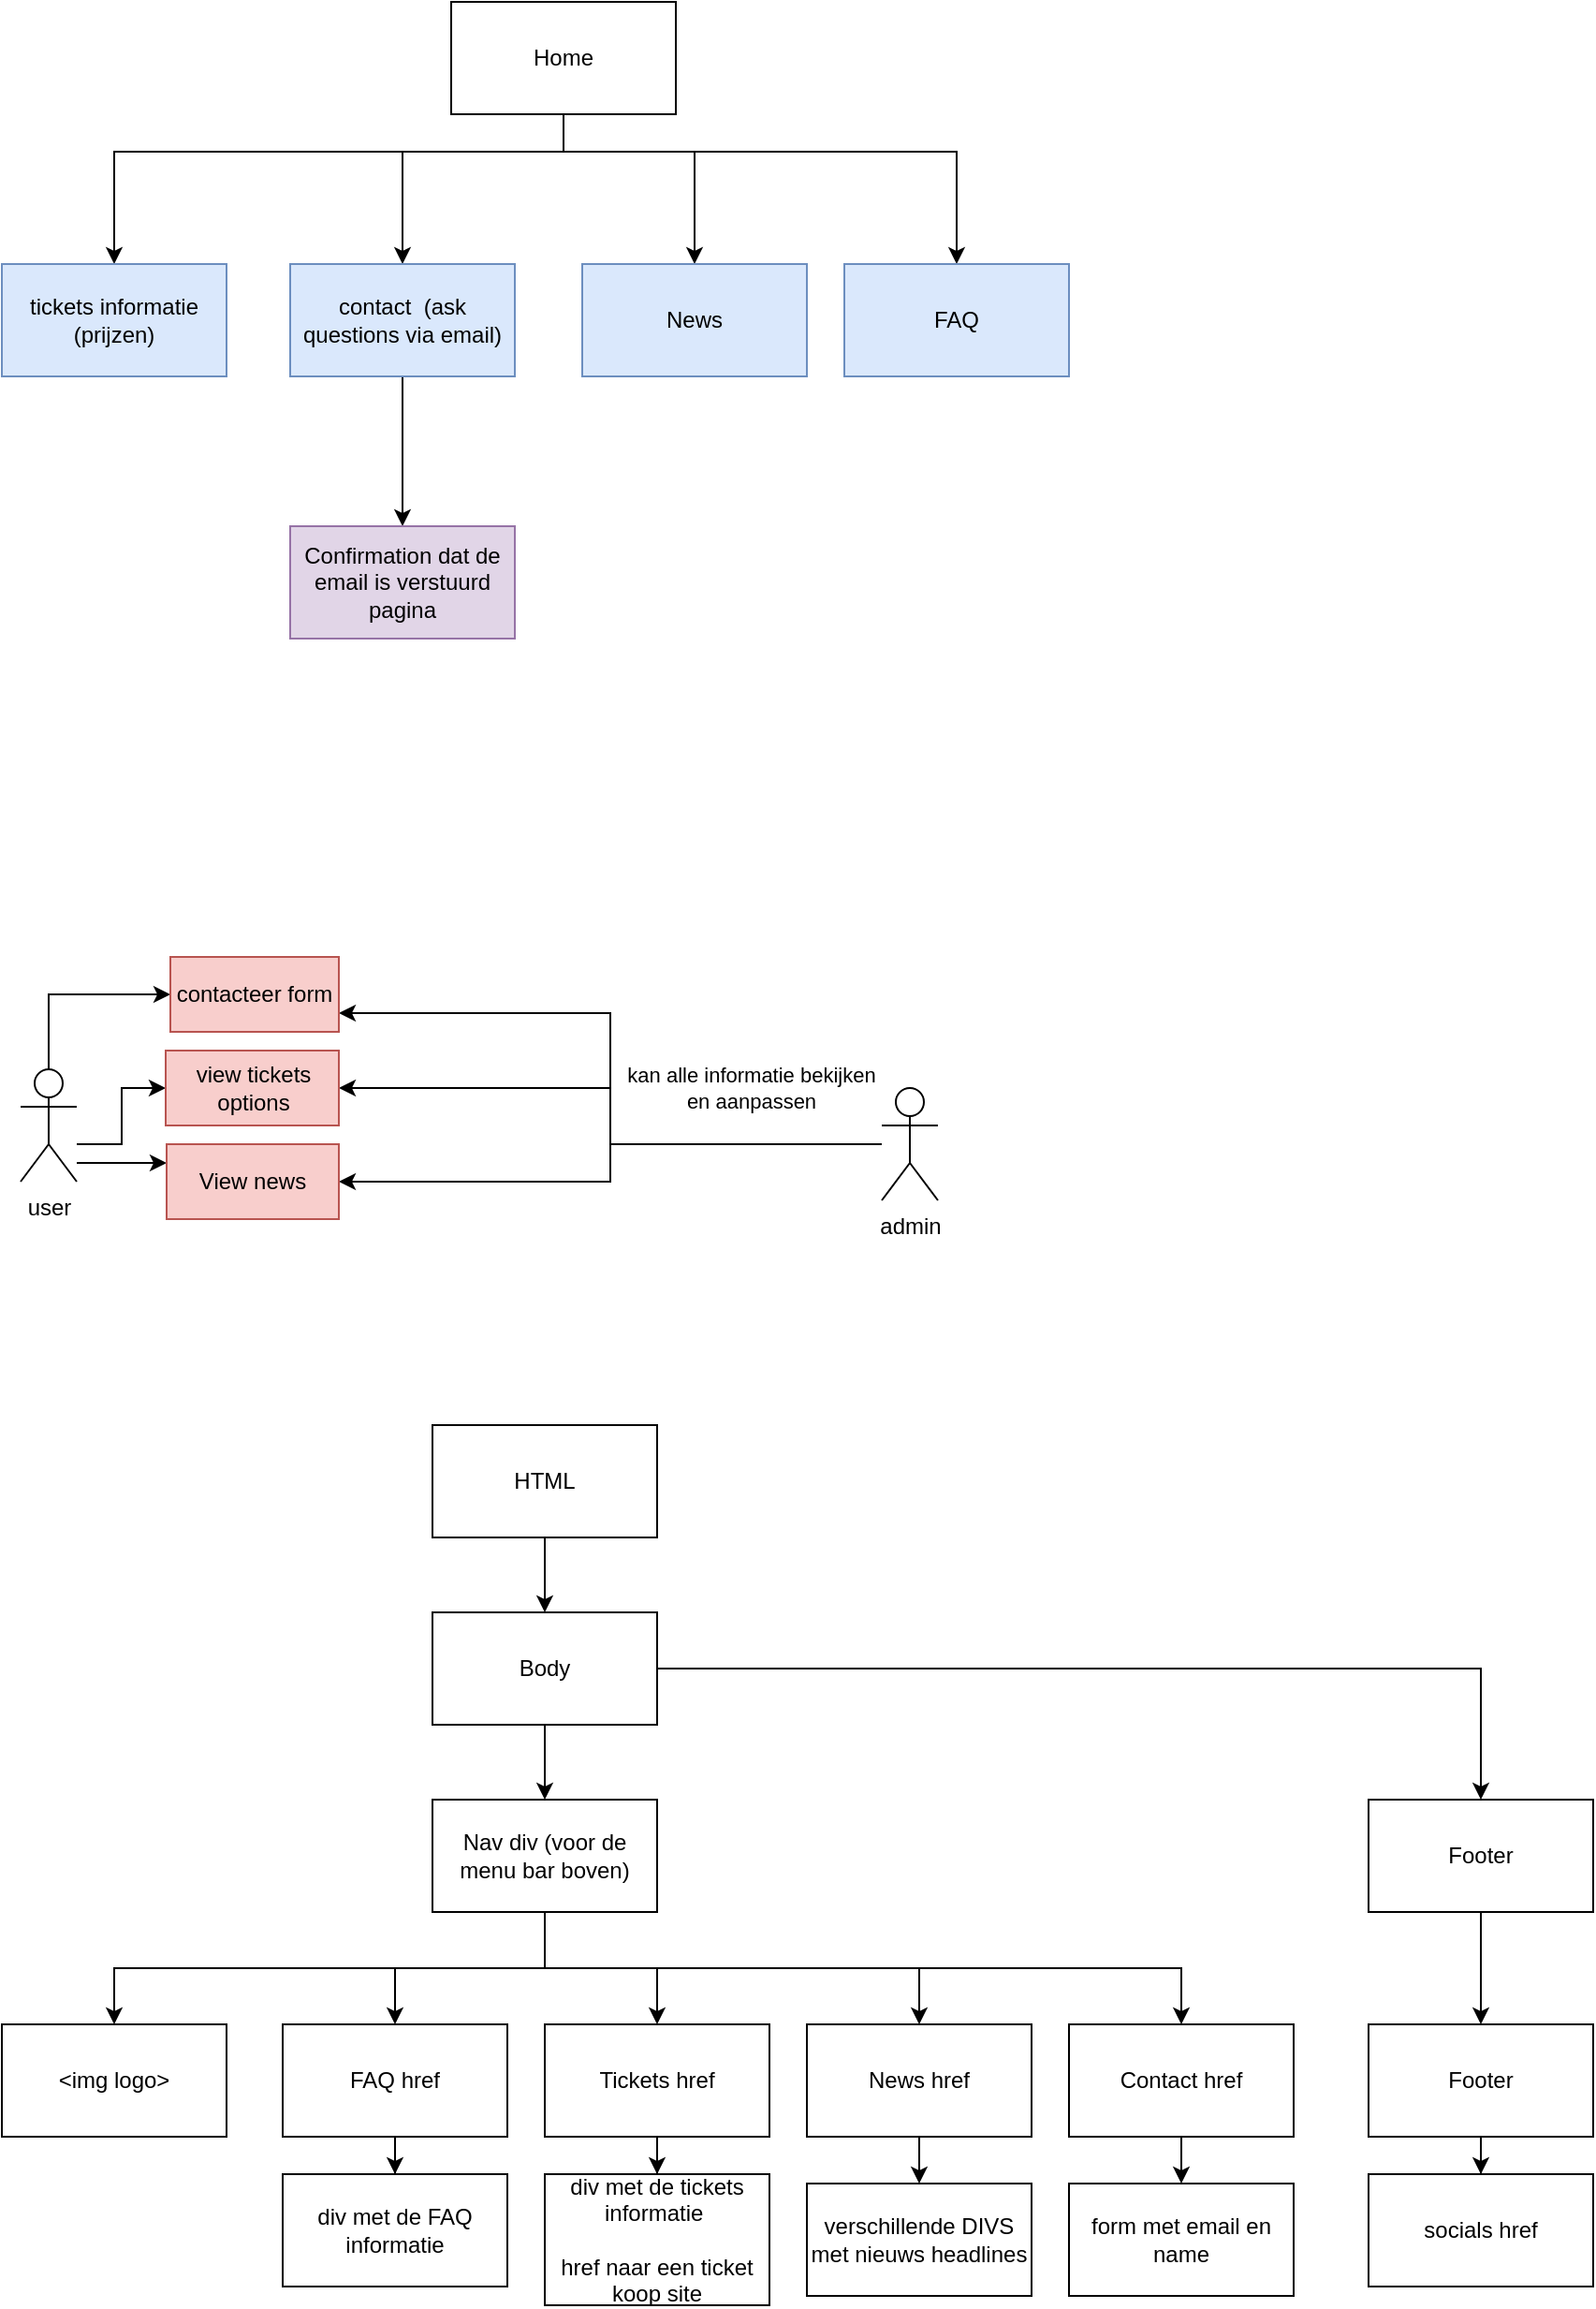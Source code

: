 <mxfile version="20.6.0" type="device"><diagram id="m035LWmrDtQ8rYEMGZ8v" name="Page-1"><mxGraphModel dx="1554" dy="898" grid="1" gridSize="10" guides="1" tooltips="1" connect="1" arrows="1" fold="1" page="1" pageScale="1" pageWidth="827" pageHeight="1169" math="0" shadow="0"><root><mxCell id="0"/><mxCell id="1" parent="0"/><mxCell id="xAi8Sy5ykj5XhnVckits-21" style="edgeStyle=orthogonalEdgeStyle;rounded=0;orthogonalLoop=1;jettySize=auto;html=1;entryX=0.5;entryY=0;entryDx=0;entryDy=0;" edge="1" parent="1" source="xAi8Sy5ykj5XhnVckits-1" target="xAi8Sy5ykj5XhnVckits-2"><mxGeometry relative="1" as="geometry"><Array as="points"><mxPoint x="440" y="190"/><mxPoint x="200" y="190"/></Array></mxGeometry></mxCell><mxCell id="xAi8Sy5ykj5XhnVckits-22" style="edgeStyle=orthogonalEdgeStyle;rounded=0;orthogonalLoop=1;jettySize=auto;html=1;entryX=0.5;entryY=0;entryDx=0;entryDy=0;" edge="1" parent="1" source="xAi8Sy5ykj5XhnVckits-1" target="xAi8Sy5ykj5XhnVckits-3"><mxGeometry relative="1" as="geometry"><Array as="points"><mxPoint x="440" y="190"/><mxPoint x="354" y="190"/></Array></mxGeometry></mxCell><mxCell id="xAi8Sy5ykj5XhnVckits-23" style="edgeStyle=orthogonalEdgeStyle;rounded=0;orthogonalLoop=1;jettySize=auto;html=1;" edge="1" parent="1" source="xAi8Sy5ykj5XhnVckits-1" target="xAi8Sy5ykj5XhnVckits-4"><mxGeometry relative="1" as="geometry"><Array as="points"><mxPoint x="440" y="190"/><mxPoint x="510" y="190"/></Array></mxGeometry></mxCell><mxCell id="xAi8Sy5ykj5XhnVckits-30" style="edgeStyle=orthogonalEdgeStyle;rounded=0;orthogonalLoop=1;jettySize=auto;html=1;" edge="1" parent="1" source="xAi8Sy5ykj5XhnVckits-1" target="xAi8Sy5ykj5XhnVckits-29"><mxGeometry relative="1" as="geometry"><Array as="points"><mxPoint x="440" y="190"/><mxPoint x="650" y="190"/></Array></mxGeometry></mxCell><mxCell id="xAi8Sy5ykj5XhnVckits-1" value="Home" style="rounded=0;whiteSpace=wrap;html=1;" vertex="1" parent="1"><mxGeometry x="380" y="110" width="120" height="60" as="geometry"/></mxCell><mxCell id="xAi8Sy5ykj5XhnVckits-2" value="tickets informatie (prijzen)" style="rounded=0;whiteSpace=wrap;html=1;fillColor=#dae8fc;strokeColor=#6c8ebf;" vertex="1" parent="1"><mxGeometry x="140" y="250" width="120" height="60" as="geometry"/></mxCell><mxCell id="xAi8Sy5ykj5XhnVckits-32" style="edgeStyle=orthogonalEdgeStyle;rounded=0;orthogonalLoop=1;jettySize=auto;html=1;" edge="1" parent="1" source="xAi8Sy5ykj5XhnVckits-3" target="xAi8Sy5ykj5XhnVckits-31"><mxGeometry relative="1" as="geometry"/></mxCell><mxCell id="xAi8Sy5ykj5XhnVckits-3" value="contact&amp;nbsp; (ask questions via email)" style="rounded=0;whiteSpace=wrap;html=1;fillColor=#dae8fc;strokeColor=#6c8ebf;" vertex="1" parent="1"><mxGeometry x="294" y="250" width="120" height="60" as="geometry"/></mxCell><mxCell id="xAi8Sy5ykj5XhnVckits-4" value="News" style="rounded=0;whiteSpace=wrap;html=1;fillColor=#dae8fc;strokeColor=#6c8ebf;" vertex="1" parent="1"><mxGeometry x="450" y="250" width="120" height="60" as="geometry"/></mxCell><mxCell id="xAi8Sy5ykj5XhnVckits-29" value="FAQ" style="rounded=0;whiteSpace=wrap;html=1;fillColor=#dae8fc;strokeColor=#6c8ebf;" vertex="1" parent="1"><mxGeometry x="590" y="250" width="120" height="60" as="geometry"/></mxCell><mxCell id="xAi8Sy5ykj5XhnVckits-31" value="Confirmation dat de email is verstuurd pagina" style="rounded=0;whiteSpace=wrap;html=1;fillColor=#e1d5e7;strokeColor=#9673a6;" vertex="1" parent="1"><mxGeometry x="294" y="390" width="120" height="60" as="geometry"/></mxCell><mxCell id="xAi8Sy5ykj5XhnVckits-39" style="edgeStyle=orthogonalEdgeStyle;rounded=0;orthogonalLoop=1;jettySize=auto;html=1;" edge="1" parent="1" source="xAi8Sy5ykj5XhnVckits-33" target="xAi8Sy5ykj5XhnVckits-36"><mxGeometry relative="1" as="geometry"><Array as="points"><mxPoint x="165" y="640"/></Array></mxGeometry></mxCell><mxCell id="xAi8Sy5ykj5XhnVckits-43" style="edgeStyle=orthogonalEdgeStyle;rounded=0;orthogonalLoop=1;jettySize=auto;html=1;entryX=0;entryY=0.5;entryDx=0;entryDy=0;" edge="1" parent="1" source="xAi8Sy5ykj5XhnVckits-33" target="xAi8Sy5ykj5XhnVckits-40"><mxGeometry relative="1" as="geometry"><Array as="points"><mxPoint x="204" y="720"/><mxPoint x="204" y="690"/></Array></mxGeometry></mxCell><mxCell id="xAi8Sy5ykj5XhnVckits-44" style="edgeStyle=orthogonalEdgeStyle;rounded=0;orthogonalLoop=1;jettySize=auto;html=1;" edge="1" parent="1" source="xAi8Sy5ykj5XhnVckits-33" target="xAi8Sy5ykj5XhnVckits-42"><mxGeometry relative="1" as="geometry"><Array as="points"><mxPoint x="200" y="730"/><mxPoint x="200" y="730"/></Array></mxGeometry></mxCell><mxCell id="xAi8Sy5ykj5XhnVckits-33" value="user" style="shape=umlActor;verticalLabelPosition=bottom;verticalAlign=top;html=1;outlineConnect=0;" vertex="1" parent="1"><mxGeometry x="150" y="680" width="30" height="60" as="geometry"/></mxCell><mxCell id="xAi8Sy5ykj5XhnVckits-52" style="edgeStyle=orthogonalEdgeStyle;rounded=0;orthogonalLoop=1;jettySize=auto;html=1;entryX=1;entryY=0.75;entryDx=0;entryDy=0;" edge="1" parent="1" source="xAi8Sy5ykj5XhnVckits-34" target="xAi8Sy5ykj5XhnVckits-36"><mxGeometry relative="1" as="geometry"/></mxCell><mxCell id="xAi8Sy5ykj5XhnVckits-53" style="edgeStyle=orthogonalEdgeStyle;rounded=0;orthogonalLoop=1;jettySize=auto;html=1;" edge="1" parent="1" source="xAi8Sy5ykj5XhnVckits-34" target="xAi8Sy5ykj5XhnVckits-40"><mxGeometry relative="1" as="geometry"/></mxCell><mxCell id="xAi8Sy5ykj5XhnVckits-54" value="kan alle informatie bekijken &lt;br&gt;en aanpassen" style="edgeStyle=orthogonalEdgeStyle;rounded=0;orthogonalLoop=1;jettySize=auto;html=1;" edge="1" parent="1" source="xAi8Sy5ykj5XhnVckits-34" target="xAi8Sy5ykj5XhnVckits-47"><mxGeometry x="-0.548" y="-30" relative="1" as="geometry"><mxPoint as="offset"/></mxGeometry></mxCell><mxCell id="xAi8Sy5ykj5XhnVckits-34" value="admin" style="shape=umlActor;verticalLabelPosition=bottom;verticalAlign=top;html=1;outlineConnect=0;" vertex="1" parent="1"><mxGeometry x="610" y="690" width="30" height="60" as="geometry"/></mxCell><mxCell id="xAi8Sy5ykj5XhnVckits-36" value="contacteer form" style="rounded=0;whiteSpace=wrap;html=1;fillColor=#f8cecc;strokeColor=#b85450;" vertex="1" parent="1"><mxGeometry x="230" y="620" width="90" height="40" as="geometry"/></mxCell><mxCell id="xAi8Sy5ykj5XhnVckits-40" value="view tickets options" style="rounded=0;whiteSpace=wrap;html=1;fillColor=#f8cecc;strokeColor=#b85450;" vertex="1" parent="1"><mxGeometry x="227.5" y="670" width="92.5" height="40" as="geometry"/></mxCell><mxCell id="xAi8Sy5ykj5XhnVckits-42" value="View news" style="rounded=0;whiteSpace=wrap;html=1;fillColor=#f8cecc;strokeColor=#b85450;" vertex="1" parent="1"><mxGeometry x="228" y="720" width="92" height="40" as="geometry"/></mxCell><mxCell id="xAi8Sy5ykj5XhnVckits-47" value="View news" style="rounded=0;whiteSpace=wrap;html=1;fillColor=#f8cecc;strokeColor=#b85450;" vertex="1" parent="1"><mxGeometry x="228" y="720" width="92" height="40" as="geometry"/></mxCell><mxCell id="xAi8Sy5ykj5XhnVckits-58" style="edgeStyle=orthogonalEdgeStyle;rounded=0;orthogonalLoop=1;jettySize=auto;html=1;" edge="1" parent="1" source="xAi8Sy5ykj5XhnVckits-55" target="xAi8Sy5ykj5XhnVckits-57"><mxGeometry relative="1" as="geometry"/></mxCell><mxCell id="xAi8Sy5ykj5XhnVckits-55" value="HTML" style="rounded=0;whiteSpace=wrap;html=1;" vertex="1" parent="1"><mxGeometry x="370" y="870" width="120" height="60" as="geometry"/></mxCell><mxCell id="xAi8Sy5ykj5XhnVckits-65" style="edgeStyle=orthogonalEdgeStyle;rounded=0;orthogonalLoop=1;jettySize=auto;html=1;" edge="1" parent="1" source="xAi8Sy5ykj5XhnVckits-56" target="xAi8Sy5ykj5XhnVckits-64"><mxGeometry relative="1" as="geometry"><Array as="points"><mxPoint x="430" y="1160"/><mxPoint x="200" y="1160"/></Array></mxGeometry></mxCell><mxCell id="xAi8Sy5ykj5XhnVckits-66" style="edgeStyle=orthogonalEdgeStyle;rounded=0;orthogonalLoop=1;jettySize=auto;html=1;" edge="1" parent="1" source="xAi8Sy5ykj5XhnVckits-56" target="xAi8Sy5ykj5XhnVckits-63"><mxGeometry relative="1" as="geometry"/></mxCell><mxCell id="xAi8Sy5ykj5XhnVckits-67" style="edgeStyle=orthogonalEdgeStyle;rounded=0;orthogonalLoop=1;jettySize=auto;html=1;" edge="1" parent="1" source="xAi8Sy5ykj5XhnVckits-56" target="xAi8Sy5ykj5XhnVckits-60"><mxGeometry relative="1" as="geometry"/></mxCell><mxCell id="xAi8Sy5ykj5XhnVckits-68" style="edgeStyle=orthogonalEdgeStyle;rounded=0;orthogonalLoop=1;jettySize=auto;html=1;" edge="1" parent="1" source="xAi8Sy5ykj5XhnVckits-56" target="xAi8Sy5ykj5XhnVckits-61"><mxGeometry relative="1" as="geometry"><Array as="points"><mxPoint x="430" y="1160"/><mxPoint x="630" y="1160"/></Array></mxGeometry></mxCell><mxCell id="xAi8Sy5ykj5XhnVckits-69" style="edgeStyle=orthogonalEdgeStyle;rounded=0;orthogonalLoop=1;jettySize=auto;html=1;" edge="1" parent="1" source="xAi8Sy5ykj5XhnVckits-56" target="xAi8Sy5ykj5XhnVckits-62"><mxGeometry relative="1" as="geometry"><Array as="points"><mxPoint x="430" y="1160"/><mxPoint x="770" y="1160"/></Array></mxGeometry></mxCell><mxCell id="xAi8Sy5ykj5XhnVckits-56" value="Nav div (voor de menu bar boven)" style="rounded=0;whiteSpace=wrap;html=1;" vertex="1" parent="1"><mxGeometry x="370" y="1070" width="120" height="60" as="geometry"/></mxCell><mxCell id="xAi8Sy5ykj5XhnVckits-59" style="edgeStyle=orthogonalEdgeStyle;rounded=0;orthogonalLoop=1;jettySize=auto;html=1;" edge="1" parent="1" source="xAi8Sy5ykj5XhnVckits-57" target="xAi8Sy5ykj5XhnVckits-56"><mxGeometry relative="1" as="geometry"/></mxCell><mxCell id="xAi8Sy5ykj5XhnVckits-71" style="edgeStyle=orthogonalEdgeStyle;rounded=0;orthogonalLoop=1;jettySize=auto;html=1;" edge="1" parent="1" source="xAi8Sy5ykj5XhnVckits-57" target="xAi8Sy5ykj5XhnVckits-70"><mxGeometry relative="1" as="geometry"/></mxCell><mxCell id="xAi8Sy5ykj5XhnVckits-57" value="Body" style="rounded=0;whiteSpace=wrap;html=1;" vertex="1" parent="1"><mxGeometry x="370" y="970" width="120" height="60" as="geometry"/></mxCell><mxCell id="xAi8Sy5ykj5XhnVckits-79" style="edgeStyle=orthogonalEdgeStyle;rounded=0;orthogonalLoop=1;jettySize=auto;html=1;" edge="1" parent="1" source="xAi8Sy5ykj5XhnVckits-60" target="xAi8Sy5ykj5XhnVckits-78"><mxGeometry relative="1" as="geometry"/></mxCell><mxCell id="xAi8Sy5ykj5XhnVckits-60" value="Tickets href" style="rounded=0;whiteSpace=wrap;html=1;" vertex="1" parent="1"><mxGeometry x="430" y="1190" width="120" height="60" as="geometry"/></mxCell><mxCell id="xAi8Sy5ykj5XhnVckits-81" style="edgeStyle=orthogonalEdgeStyle;rounded=0;orthogonalLoop=1;jettySize=auto;html=1;" edge="1" parent="1" source="xAi8Sy5ykj5XhnVckits-61" target="xAi8Sy5ykj5XhnVckits-80"><mxGeometry relative="1" as="geometry"/></mxCell><mxCell id="xAi8Sy5ykj5XhnVckits-61" value="News href" style="rounded=0;whiteSpace=wrap;html=1;" vertex="1" parent="1"><mxGeometry x="570" y="1190" width="120" height="60" as="geometry"/></mxCell><mxCell id="xAi8Sy5ykj5XhnVckits-84" style="edgeStyle=orthogonalEdgeStyle;rounded=0;orthogonalLoop=1;jettySize=auto;html=1;entryX=0.5;entryY=0;entryDx=0;entryDy=0;" edge="1" parent="1" source="xAi8Sy5ykj5XhnVckits-62" target="xAi8Sy5ykj5XhnVckits-82"><mxGeometry relative="1" as="geometry"/></mxCell><mxCell id="xAi8Sy5ykj5XhnVckits-62" value="Contact href" style="rounded=0;whiteSpace=wrap;html=1;" vertex="1" parent="1"><mxGeometry x="710" y="1190" width="120" height="60" as="geometry"/></mxCell><mxCell id="xAi8Sy5ykj5XhnVckits-77" style="edgeStyle=orthogonalEdgeStyle;rounded=0;orthogonalLoop=1;jettySize=auto;html=1;" edge="1" parent="1" source="xAi8Sy5ykj5XhnVckits-63" target="xAi8Sy5ykj5XhnVckits-76"><mxGeometry relative="1" as="geometry"/></mxCell><mxCell id="xAi8Sy5ykj5XhnVckits-63" value="FAQ href" style="rounded=0;whiteSpace=wrap;html=1;" vertex="1" parent="1"><mxGeometry x="290" y="1190" width="120" height="60" as="geometry"/></mxCell><mxCell id="xAi8Sy5ykj5XhnVckits-64" value="&amp;lt;img logo&amp;gt;" style="rounded=0;whiteSpace=wrap;html=1;" vertex="1" parent="1"><mxGeometry x="140" y="1190" width="120" height="60" as="geometry"/></mxCell><mxCell id="xAi8Sy5ykj5XhnVckits-73" style="edgeStyle=orthogonalEdgeStyle;rounded=0;orthogonalLoop=1;jettySize=auto;html=1;" edge="1" parent="1" source="xAi8Sy5ykj5XhnVckits-70" target="xAi8Sy5ykj5XhnVckits-72"><mxGeometry relative="1" as="geometry"/></mxCell><mxCell id="xAi8Sy5ykj5XhnVckits-70" value="Footer" style="rounded=0;whiteSpace=wrap;html=1;" vertex="1" parent="1"><mxGeometry x="870" y="1070" width="120" height="60" as="geometry"/></mxCell><mxCell id="xAi8Sy5ykj5XhnVckits-75" style="edgeStyle=orthogonalEdgeStyle;rounded=0;orthogonalLoop=1;jettySize=auto;html=1;" edge="1" parent="1" source="xAi8Sy5ykj5XhnVckits-72" target="xAi8Sy5ykj5XhnVckits-74"><mxGeometry relative="1" as="geometry"/></mxCell><mxCell id="xAi8Sy5ykj5XhnVckits-72" value="Footer" style="rounded=0;whiteSpace=wrap;html=1;" vertex="1" parent="1"><mxGeometry x="870" y="1190" width="120" height="60" as="geometry"/></mxCell><mxCell id="xAi8Sy5ykj5XhnVckits-74" value="socials href" style="rounded=0;whiteSpace=wrap;html=1;" vertex="1" parent="1"><mxGeometry x="870" y="1270" width="120" height="60" as="geometry"/></mxCell><mxCell id="xAi8Sy5ykj5XhnVckits-76" value="div met de FAQ informatie" style="rounded=0;whiteSpace=wrap;html=1;" vertex="1" parent="1"><mxGeometry x="290" y="1270" width="120" height="60" as="geometry"/></mxCell><mxCell id="xAi8Sy5ykj5XhnVckits-78" value="div met de tickets informatie&amp;nbsp;&lt;br&gt;&lt;br&gt;href naar een ticket koop site" style="rounded=0;whiteSpace=wrap;html=1;" vertex="1" parent="1"><mxGeometry x="430" y="1270" width="120" height="70" as="geometry"/></mxCell><mxCell id="xAi8Sy5ykj5XhnVckits-80" value="verschillende DIVS met nieuws headlines" style="rounded=0;whiteSpace=wrap;html=1;" vertex="1" parent="1"><mxGeometry x="570" y="1275" width="120" height="60" as="geometry"/></mxCell><mxCell id="xAi8Sy5ykj5XhnVckits-82" value="form met email en name" style="rounded=0;whiteSpace=wrap;html=1;" vertex="1" parent="1"><mxGeometry x="710" y="1275" width="120" height="60" as="geometry"/></mxCell></root></mxGraphModel></diagram></mxfile>